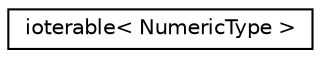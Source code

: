 digraph "Graphical Class Hierarchy"
{
 // LATEX_PDF_SIZE
  edge [fontname="Helvetica",fontsize="10",labelfontname="Helvetica",labelfontsize="10"];
  node [fontname="Helvetica",fontsize="10",shape=record];
  rankdir="LR";
  Node0 [label="ioterable\< NumericType \>",height=0.2,width=0.4,color="black", fillcolor="white", style="filled",URL="$structioterable.html",tooltip="Until C++20 and ranges come."];
}
